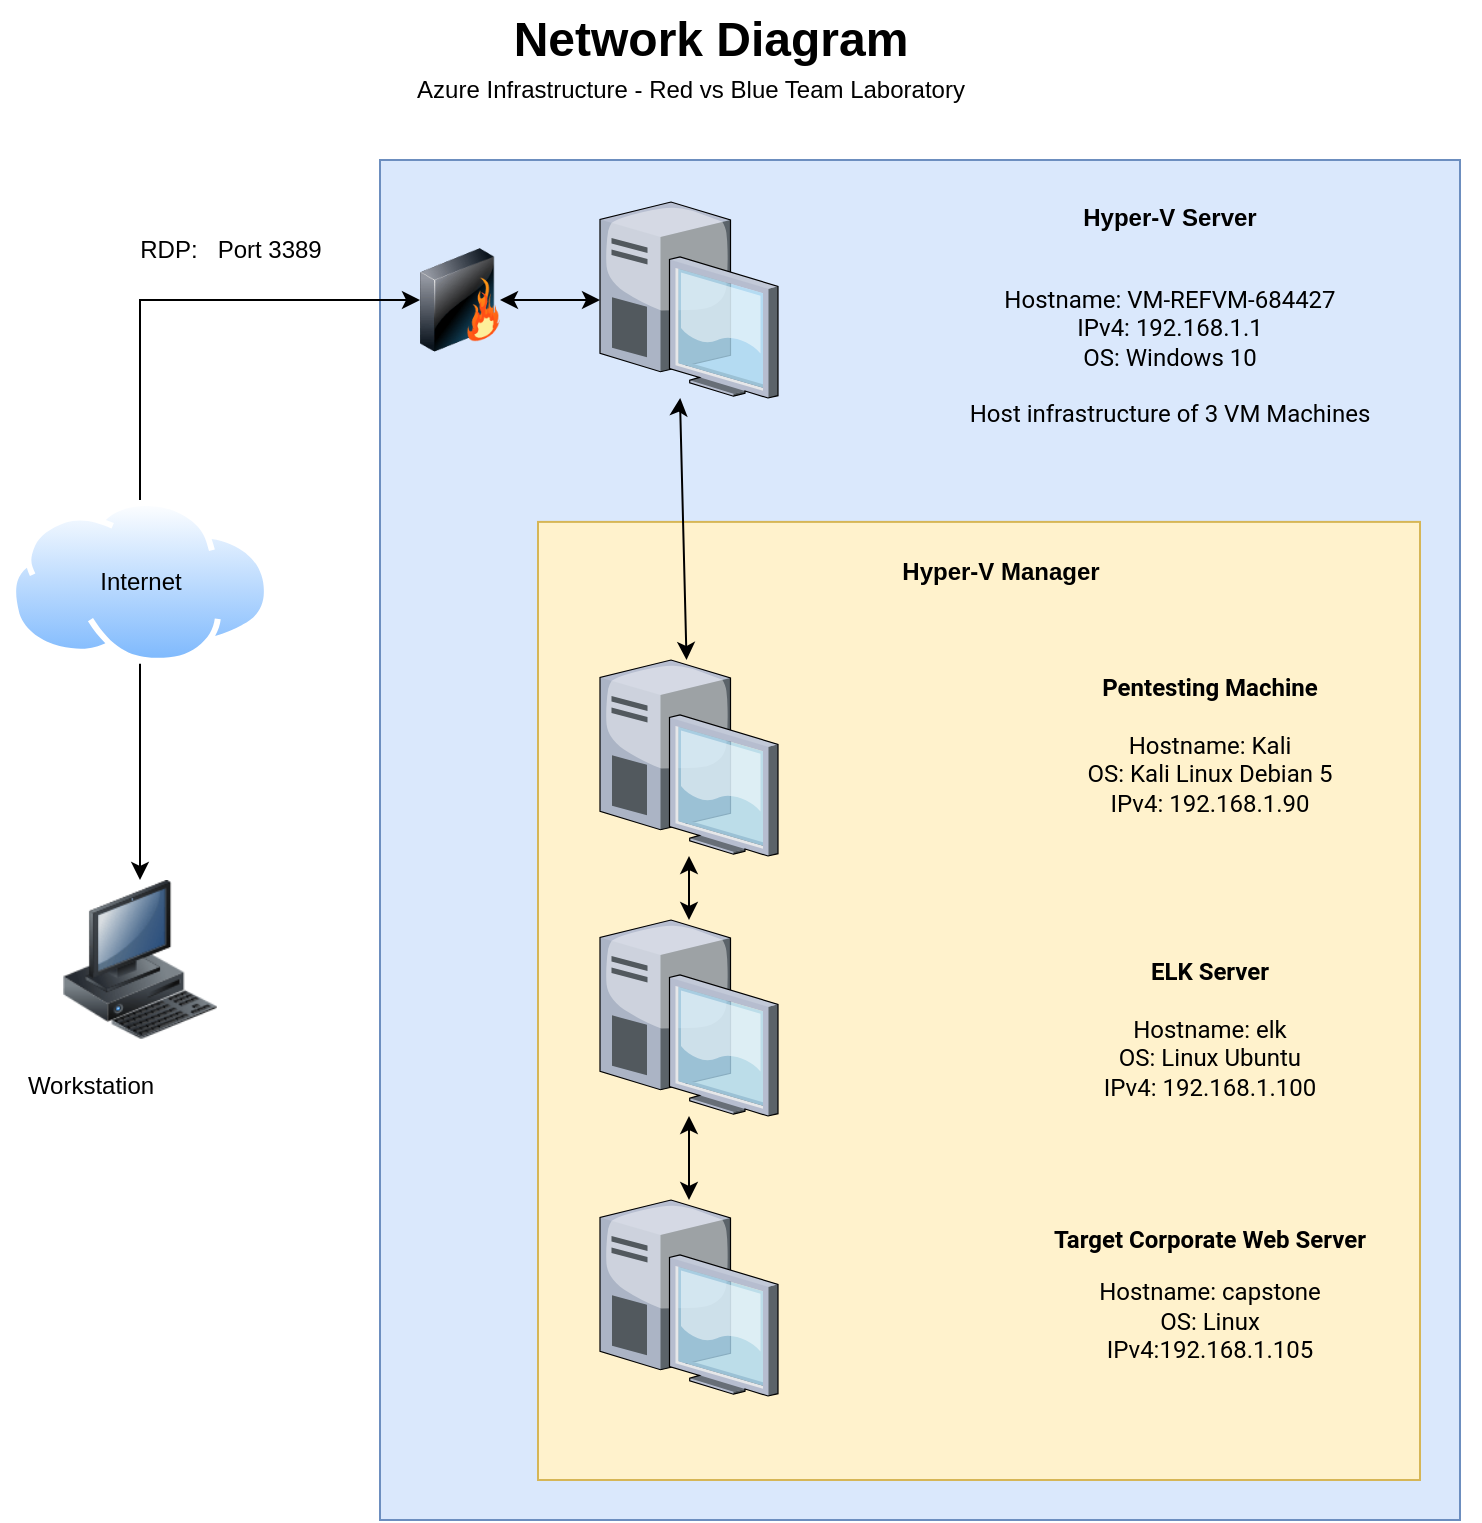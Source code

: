 <mxfile version="20.2.0" type="device"><diagram id="RMZqDY3za_wwhYRYjQK4" name="Page-1"><mxGraphModel dx="1422" dy="754" grid="1" gridSize="10" guides="1" tooltips="1" connect="1" arrows="1" fold="1" page="1" pageScale="1" pageWidth="850" pageHeight="1100" math="0" shadow="0"><root><mxCell id="0"/><mxCell id="1" parent="0"/><mxCell id="pSvL8LGWUGqNCd5e6TPt-10" value="" style="whiteSpace=wrap;html=1;fillColor=#dae8fc;strokeColor=#6c8ebf;" parent="1" vertex="1"><mxGeometry x="230" y="100" width="540" height="680" as="geometry"/></mxCell><mxCell id="JL3vnBc8igrdTeHHGiHT-1" value="" style="image;html=1;image=img/lib/clip_art/computers/Workstation_128x128.png" parent="1" vertex="1"><mxGeometry x="70" y="460" width="80" height="80" as="geometry"/></mxCell><mxCell id="JL3vnBc8igrdTeHHGiHT-15" style="edgeStyle=none;rounded=0;orthogonalLoop=1;jettySize=auto;html=1;" parent="1" source="JL3vnBc8igrdTeHHGiHT-2" target="JL3vnBc8igrdTeHHGiHT-1" edge="1"><mxGeometry relative="1" as="geometry"/></mxCell><mxCell id="JL3vnBc8igrdTeHHGiHT-16" style="edgeStyle=none;rounded=0;orthogonalLoop=1;jettySize=auto;html=1;exitX=0.5;exitY=0;exitDx=0;exitDy=0;entryX=0;entryY=0.5;entryDx=0;entryDy=0;startArrow=none;" parent="1" source="JL3vnBc8igrdTeHHGiHT-2" target="q__ePNZB76fUe7Rc1aHU-1" edge="1"><mxGeometry relative="1" as="geometry"><mxPoint x="110" y="160" as="targetPoint"/><Array as="points"><mxPoint x="110" y="170"/></Array></mxGeometry></mxCell><mxCell id="JL3vnBc8igrdTeHHGiHT-2" value="" style="aspect=fixed;perimeter=ellipsePerimeter;html=1;align=center;shadow=0;dashed=0;spacingTop=3;image;image=img/lib/active_directory/internet_cloud.svg;" parent="1" vertex="1"><mxGeometry x="45" y="270" width="130" height="81.9" as="geometry"/></mxCell><mxCell id="JL3vnBc8igrdTeHHGiHT-9" value="" style="verticalLabelPosition=bottom;sketch=0;aspect=fixed;html=1;verticalAlign=top;strokeColor=none;align=center;outlineConnect=0;shape=mxgraph.citrix.desktop;" parent="1" vertex="1"><mxGeometry x="340" y="121" width="89" height="98" as="geometry"/></mxCell><mxCell id="pSvL8LGWUGqNCd5e6TPt-12" value="" style="whiteSpace=wrap;html=1;fillColor=#fff2cc;strokeColor=#d6b656;" parent="1" vertex="1"><mxGeometry x="309" y="280.95" width="441" height="479.05" as="geometry"/></mxCell><mxCell id="JL3vnBc8igrdTeHHGiHT-10" value="" style="verticalLabelPosition=bottom;sketch=0;aspect=fixed;html=1;verticalAlign=top;strokeColor=none;align=center;outlineConnect=0;shape=mxgraph.citrix.desktop;" parent="1" vertex="1"><mxGeometry x="340" y="350" width="89" height="98" as="geometry"/></mxCell><mxCell id="JL3vnBc8igrdTeHHGiHT-11" value="" style="verticalLabelPosition=bottom;sketch=0;aspect=fixed;html=1;verticalAlign=top;strokeColor=none;align=center;outlineConnect=0;shape=mxgraph.citrix.desktop;" parent="1" vertex="1"><mxGeometry x="340" y="480" width="89" height="98" as="geometry"/></mxCell><mxCell id="JL3vnBc8igrdTeHHGiHT-12" value="" style="verticalLabelPosition=bottom;sketch=0;aspect=fixed;html=1;verticalAlign=top;strokeColor=none;align=center;outlineConnect=0;shape=mxgraph.citrix.desktop;" parent="1" vertex="1"><mxGeometry x="340" y="620" width="89" height="98" as="geometry"/></mxCell><mxCell id="JL3vnBc8igrdTeHHGiHT-17" value="Network Diagram" style="text;strokeColor=none;fillColor=none;html=1;fontSize=24;fontStyle=1;verticalAlign=middle;align=center;" parent="1" vertex="1"><mxGeometry x="200" y="20" width="390" height="40" as="geometry"/></mxCell><mxCell id="JL3vnBc8igrdTeHHGiHT-18" value="&lt;b&gt;Hyper-V Server&lt;/b&gt;&lt;br&gt;&lt;br&gt;&lt;p&gt;&lt;span style=&quot;font-size: 9pt; font-family: Roboto; font-variant-numeric: normal; font-variant-east-asian: normal;&quot;&gt;Hostname: VM-REFVM-684427&lt;br&gt;&lt;/span&gt;&lt;span style=&quot;font-family: Roboto; font-size: 9pt; background-color: initial;&quot;&gt;IPv4: 192.168.1.1&lt;br&gt;&lt;/span&gt;&lt;span style=&quot;background-color: initial; font-family: Roboto; font-size: 9pt;&quot;&gt;OS: Windows 10&lt;br&gt;&lt;br&gt;Host infrastructure of 3 VM Machines&lt;/span&gt;&lt;/p&gt;&lt;p&gt;&lt;span style=&quot;background-color: initial; font-family: Roboto; font-size: 9pt;&quot;&gt;&lt;br&gt;&lt;/span&gt;&lt;/p&gt;" style="text;html=1;strokeColor=none;fillColor=none;align=center;verticalAlign=top;whiteSpace=wrap;rounded=0;" parent="1" vertex="1"><mxGeometry x="490" y="115" width="270" height="110" as="geometry"/></mxCell><mxCell id="pSvL8LGWUGqNCd5e6TPt-1" value="Internet" style="text;html=1;align=center;verticalAlign=middle;resizable=0;points=[];autosize=1;strokeColor=none;fillColor=none;" parent="1" vertex="1"><mxGeometry x="80" y="295.95" width="60" height="30" as="geometry"/></mxCell><mxCell id="pSvL8LGWUGqNCd5e6TPt-2" value="Workstation" style="text;html=1;align=center;verticalAlign=middle;resizable=0;points=[];autosize=1;strokeColor=none;fillColor=none;" parent="1" vertex="1"><mxGeometry x="40" y="548" width="90" height="30" as="geometry"/></mxCell><mxCell id="pSvL8LGWUGqNCd5e6TPt-4" value="&lt;p&gt;&lt;/p&gt;&lt;span style=&quot;font-family: Roboto; text-align: left;&quot;&gt;&lt;b&gt;ELK Server&lt;br&gt;&lt;/b&gt;&lt;br&gt;Hostname: elk&lt;br&gt;&lt;/span&gt;&lt;span style=&quot;font-family: Roboto; font-size: 9pt; background-color: initial;&quot;&gt;OS: Linux Ubuntu&lt;br&gt;&lt;/span&gt;&lt;span style=&quot;font-family: Roboto;&quot;&gt;IPv4: 192.168.1.100&lt;/span&gt;" style="text;html=1;strokeColor=none;fillColor=none;align=center;verticalAlign=top;whiteSpace=wrap;rounded=0;" parent="1" vertex="1"><mxGeometry x="510" y="480" width="270" height="110" as="geometry"/></mxCell><mxCell id="pSvL8LGWUGqNCd5e6TPt-3" value="&lt;p&gt;&lt;/p&gt;&lt;span style=&quot;font-family: Roboto;&quot;&gt;&lt;b&gt;Pentesting Machine&lt;/b&gt;&lt;br&gt;&lt;br&gt;Hostname: Kali&lt;br&gt;&lt;/span&gt;&lt;span style=&quot;font-family: Roboto; font-size: 9pt; background-color: initial;&quot;&gt;OS: Kali Linux Debian 5&lt;br&gt;&lt;/span&gt;&lt;span style=&quot;font-family: Roboto; font-size: 9pt; background-color: initial;&quot;&gt;IPv4: 192.168.1.90&lt;/span&gt;&lt;span style=&quot;font-family: Roboto; font-size: 9pt; background-color: initial;&quot;&gt;&lt;br&gt;&lt;/span&gt;" style="text;html=1;strokeColor=none;fillColor=none;align=center;verticalAlign=top;whiteSpace=wrap;rounded=0;" parent="1" vertex="1"><mxGeometry x="510" y="338" width="270" height="110" as="geometry"/></mxCell><mxCell id="pSvL8LGWUGqNCd5e6TPt-5" value="&lt;p&gt;&lt;span style=&quot;font-family: Roboto;&quot;&gt;&lt;b&gt;Target Corporate Web Server&lt;/b&gt;&lt;/span&gt;&lt;/p&gt;&lt;p&gt;&lt;span style=&quot;font-family: Roboto;&quot;&gt;Hostname: capstone&lt;br&gt;&lt;/span&gt;&lt;span style=&quot;font-size: 9pt; background-color: initial; font-family: Roboto;&quot;&gt;OS: Linux&lt;br&gt;&lt;/span&gt;&lt;span style=&quot;font-family: Roboto;&quot;&gt;IPv4:192.168.1.105&lt;/span&gt;&lt;span style=&quot;font-family: Roboto;&quot;&gt;&lt;br&gt;&lt;/span&gt;&lt;/p&gt;" style="text;html=1;strokeColor=none;fillColor=none;align=center;verticalAlign=top;whiteSpace=wrap;rounded=0;" parent="1" vertex="1"><mxGeometry x="510" y="614" width="270" height="110" as="geometry"/></mxCell><mxCell id="pSvL8LGWUGqNCd5e6TPt-6" value="Azure Infrastructure - Red vs Blue Team Laboratory" style="text;html=1;align=center;verticalAlign=middle;resizable=0;points=[];autosize=1;strokeColor=none;fillColor=none;" parent="1" vertex="1"><mxGeometry x="234.5" y="50" width="300" height="30" as="geometry"/></mxCell><mxCell id="pSvL8LGWUGqNCd5e6TPt-7" value="RDP:&amp;nbsp; &amp;nbsp;Port 3389" style="text;html=1;align=center;verticalAlign=middle;resizable=0;points=[];autosize=1;strokeColor=none;fillColor=none;" parent="1" vertex="1"><mxGeometry x="100" y="130" width="110" height="30" as="geometry"/></mxCell><mxCell id="pSvL8LGWUGqNCd5e6TPt-13" value="&lt;b&gt;Hyper-V Manager&lt;/b&gt;" style="text;html=1;align=center;verticalAlign=middle;resizable=0;points=[];autosize=1;strokeColor=none;fillColor=none;" parent="1" vertex="1"><mxGeometry x="480" y="290.95" width="120" height="30" as="geometry"/></mxCell><mxCell id="pSvL8LGWUGqNCd5e6TPt-14" value="" style="endArrow=classic;startArrow=classic;html=1;rounded=0;" parent="1" source="JL3vnBc8igrdTeHHGiHT-10" target="JL3vnBc8igrdTeHHGiHT-9" edge="1"><mxGeometry width="50" height="50" relative="1" as="geometry"><mxPoint x="400" y="430" as="sourcePoint"/><mxPoint x="450" y="380" as="targetPoint"/><Array as="points"><mxPoint x="380" y="220"/></Array></mxGeometry></mxCell><mxCell id="pSvL8LGWUGqNCd5e6TPt-15" value="" style="endArrow=classic;startArrow=classic;html=1;rounded=0;" parent="1" source="JL3vnBc8igrdTeHHGiHT-11" target="JL3vnBc8igrdTeHHGiHT-10" edge="1"><mxGeometry width="50" height="50" relative="1" as="geometry"><mxPoint x="400" y="430" as="sourcePoint"/><mxPoint x="450" y="380" as="targetPoint"/></mxGeometry></mxCell><mxCell id="pSvL8LGWUGqNCd5e6TPt-16" value="" style="endArrow=classic;startArrow=classic;html=1;rounded=0;" parent="1" source="JL3vnBc8igrdTeHHGiHT-11" target="JL3vnBc8igrdTeHHGiHT-12" edge="1"><mxGeometry width="50" height="50" relative="1" as="geometry"><mxPoint x="400" y="430" as="sourcePoint"/><mxPoint x="450" y="380" as="targetPoint"/></mxGeometry></mxCell><mxCell id="q__ePNZB76fUe7Rc1aHU-1" value="" style="image;html=1;image=img/lib/clip_art/networking/Firewall_128x128.png" vertex="1" parent="1"><mxGeometry x="250" y="140" width="40" height="60" as="geometry"/></mxCell><mxCell id="q__ePNZB76fUe7Rc1aHU-3" value="" style="endArrow=classic;startArrow=classic;html=1;rounded=0;exitX=1;exitY=0.5;exitDx=0;exitDy=0;" edge="1" parent="1" source="q__ePNZB76fUe7Rc1aHU-1" target="JL3vnBc8igrdTeHHGiHT-9"><mxGeometry width="50" height="50" relative="1" as="geometry"><mxPoint x="400" y="410" as="sourcePoint"/><mxPoint x="450" y="360" as="targetPoint"/></mxGeometry></mxCell></root></mxGraphModel></diagram></mxfile>